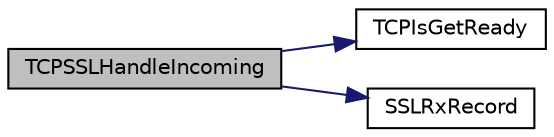 digraph "TCPSSLHandleIncoming"
{
  edge [fontname="Helvetica",fontsize="10",labelfontname="Helvetica",labelfontsize="10"];
  node [fontname="Helvetica",fontsize="10",shape=record];
  rankdir="LR";
  Node1 [label="TCPSSLHandleIncoming",height=0.2,width=0.4,color="black", fillcolor="grey75", style="filled", fontcolor="black"];
  Node1 -> Node2 [color="midnightblue",fontsize="10",style="solid",fontname="Helvetica"];
  Node2 [label="TCPIsGetReady",height=0.2,width=0.4,color="black", fillcolor="white", style="filled",URL="$_t_c_p_8c.html#a9fbb66288f62395d4b85180958dc3f85"];
  Node1 -> Node3 [color="midnightblue",fontsize="10",style="solid",fontname="Helvetica"];
  Node3 [label="SSLRxRecord",height=0.2,width=0.4,color="black", fillcolor="white", style="filled",URL="$_s_s_l_8h.html#a5efb945b370a663ad5e0b882ff1c878f"];
}
